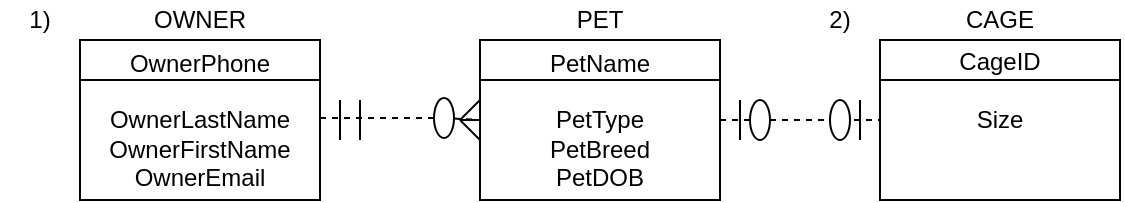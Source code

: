 <mxfile version="12.2.7" type="device" pages="1"><diagram id="pbyq3ddx_0V-osSmLlo5" name="Page-1"><mxGraphModel dx="1422" dy="794" grid="1" gridSize="10" guides="1" tooltips="1" connect="1" arrows="1" fold="1" page="1" pageScale="1" pageWidth="850" pageHeight="1100" math="0" shadow="0"><root><mxCell id="0"/><mxCell id="1" parent="0"/><mxCell id="TP4SJ4iJSvD519yLSRHS-1" value="" style="rounded=0;whiteSpace=wrap;html=1;" vertex="1" parent="1"><mxGeometry x="40" y="40" width="120" height="80" as="geometry"/></mxCell><mxCell id="TP4SJ4iJSvD519yLSRHS-2" value="" style="rounded=0;whiteSpace=wrap;html=1;" vertex="1" parent="1"><mxGeometry x="240" y="40" width="120" height="80" as="geometry"/></mxCell><mxCell id="TP4SJ4iJSvD519yLSRHS-3" value="OWNER" style="text;html=1;strokeColor=none;fillColor=none;align=center;verticalAlign=middle;whiteSpace=wrap;rounded=0;" vertex="1" parent="1"><mxGeometry x="40" y="20" width="120" height="20" as="geometry"/></mxCell><mxCell id="TP4SJ4iJSvD519yLSRHS-4" value="PET" style="text;html=1;strokeColor=none;fillColor=none;align=center;verticalAlign=middle;whiteSpace=wrap;rounded=0;" vertex="1" parent="1"><mxGeometry x="240" y="20" width="120" height="20" as="geometry"/></mxCell><mxCell id="TP4SJ4iJSvD519yLSRHS-5" value="OwnerPhone&lt;br&gt;&lt;br&gt;OwnerLastName&lt;br&gt;OwnerFirstName&lt;br&gt;OwnerEmail" style="text;html=1;strokeColor=none;fillColor=none;align=center;verticalAlign=middle;whiteSpace=wrap;rounded=0;" vertex="1" parent="1"><mxGeometry x="40" y="40" width="120" height="80" as="geometry"/></mxCell><mxCell id="TP4SJ4iJSvD519yLSRHS-6" value="PetName&lt;br&gt;&lt;br&gt;PetType&lt;br&gt;PetBreed&lt;br&gt;PetDOB&lt;br&gt;" style="text;html=1;strokeColor=none;fillColor=none;align=center;verticalAlign=middle;whiteSpace=wrap;rounded=0;" vertex="1" parent="1"><mxGeometry x="240" y="40" width="120" height="80" as="geometry"/></mxCell><mxCell id="TP4SJ4iJSvD519yLSRHS-7" value="" style="endArrow=none;html=1;" edge="1" parent="1"><mxGeometry width="50" height="50" relative="1" as="geometry"><mxPoint x="40" y="60" as="sourcePoint"/><mxPoint x="160" y="60" as="targetPoint"/></mxGeometry></mxCell><mxCell id="TP4SJ4iJSvD519yLSRHS-8" value="" style="endArrow=none;html=1;" edge="1" parent="1"><mxGeometry width="50" height="50" relative="1" as="geometry"><mxPoint x="240" y="60" as="sourcePoint"/><mxPoint x="360" y="60" as="targetPoint"/></mxGeometry></mxCell><mxCell id="TP4SJ4iJSvD519yLSRHS-9" value="" style="endArrow=none;dashed=1;html=1;entryX=0;entryY=0.5;entryDx=0;entryDy=0;" edge="1" parent="1" source="TP4SJ4iJSvD519yLSRHS-15" target="TP4SJ4iJSvD519yLSRHS-6"><mxGeometry width="50" height="50" relative="1" as="geometry"><mxPoint x="160" y="79" as="sourcePoint"/><mxPoint x="210" y="79" as="targetPoint"/></mxGeometry></mxCell><mxCell id="TP4SJ4iJSvD519yLSRHS-10" value="" style="endArrow=none;html=1;" edge="1" parent="1"><mxGeometry width="50" height="50" relative="1" as="geometry"><mxPoint x="240" y="90" as="sourcePoint"/><mxPoint x="230" y="80" as="targetPoint"/></mxGeometry></mxCell><mxCell id="TP4SJ4iJSvD519yLSRHS-11" value="" style="endArrow=none;html=1;" edge="1" parent="1"><mxGeometry width="50" height="50" relative="1" as="geometry"><mxPoint x="230" y="80" as="sourcePoint"/><mxPoint x="240" y="70" as="targetPoint"/></mxGeometry></mxCell><mxCell id="TP4SJ4iJSvD519yLSRHS-12" value="" style="endArrow=none;html=1;" edge="1" parent="1"><mxGeometry width="50" height="50" relative="1" as="geometry"><mxPoint x="170" y="90" as="sourcePoint"/><mxPoint x="170" y="70" as="targetPoint"/></mxGeometry></mxCell><mxCell id="TP4SJ4iJSvD519yLSRHS-13" value="" style="endArrow=none;html=1;" edge="1" parent="1"><mxGeometry width="50" height="50" relative="1" as="geometry"><mxPoint x="230" y="80" as="sourcePoint"/><mxPoint x="240" y="80" as="targetPoint"/></mxGeometry></mxCell><mxCell id="TP4SJ4iJSvD519yLSRHS-14" value="" style="endArrow=none;html=1;" edge="1" parent="1"><mxGeometry width="50" height="50" relative="1" as="geometry"><mxPoint x="180" y="90" as="sourcePoint"/><mxPoint x="180" y="70" as="targetPoint"/></mxGeometry></mxCell><mxCell id="TP4SJ4iJSvD519yLSRHS-15" value="" style="ellipse;whiteSpace=wrap;html=1;" vertex="1" parent="1"><mxGeometry x="217" y="69" width="10" height="20" as="geometry"/></mxCell><mxCell id="TP4SJ4iJSvD519yLSRHS-17" value="" style="endArrow=none;dashed=1;html=1;entryX=0;entryY=0.5;entryDx=0;entryDy=0;" edge="1" parent="1" target="TP4SJ4iJSvD519yLSRHS-15"><mxGeometry width="50" height="50" relative="1" as="geometry"><mxPoint x="160" y="79" as="sourcePoint"/><mxPoint x="240" y="80" as="targetPoint"/></mxGeometry></mxCell><mxCell id="TP4SJ4iJSvD519yLSRHS-18" value="1)" style="text;html=1;strokeColor=none;fillColor=none;align=center;verticalAlign=middle;whiteSpace=wrap;rounded=0;" vertex="1" parent="1"><mxGeometry y="20" width="40" height="20" as="geometry"/></mxCell><mxCell id="TP4SJ4iJSvD519yLSRHS-20" value="" style="rounded=0;whiteSpace=wrap;html=1;" vertex="1" parent="1"><mxGeometry x="440" y="40" width="120" height="80" as="geometry"/></mxCell><mxCell id="TP4SJ4iJSvD519yLSRHS-21" value="CAGE" style="text;html=1;strokeColor=none;fillColor=none;align=center;verticalAlign=middle;whiteSpace=wrap;rounded=0;" vertex="1" parent="1"><mxGeometry x="440" y="20" width="120" height="20" as="geometry"/></mxCell><mxCell id="TP4SJ4iJSvD519yLSRHS-22" value="CageID&lt;br&gt;&lt;br&gt;Size&lt;br&gt;" style="text;html=1;strokeColor=none;fillColor=none;align=center;verticalAlign=middle;whiteSpace=wrap;rounded=0;" vertex="1" parent="1"><mxGeometry x="440" y="40" width="120" height="50" as="geometry"/></mxCell><mxCell id="TP4SJ4iJSvD519yLSRHS-23" value="" style="endArrow=none;dashed=1;html=1;" edge="1" parent="1" source="TP4SJ4iJSvD519yLSRHS-27"><mxGeometry width="50" height="50" relative="1" as="geometry"><mxPoint x="360" y="80" as="sourcePoint"/><mxPoint x="440" y="80" as="targetPoint"/></mxGeometry></mxCell><mxCell id="TP4SJ4iJSvD519yLSRHS-24" value="" style="endArrow=none;html=1;" edge="1" parent="1"><mxGeometry width="50" height="50" relative="1" as="geometry"><mxPoint x="440" y="60" as="sourcePoint"/><mxPoint x="560" y="60" as="targetPoint"/></mxGeometry></mxCell><mxCell id="TP4SJ4iJSvD519yLSRHS-25" value="" style="endArrow=none;html=1;" edge="1" parent="1"><mxGeometry width="50" height="50" relative="1" as="geometry"><mxPoint x="370" y="90" as="sourcePoint"/><mxPoint x="370" y="70" as="targetPoint"/></mxGeometry></mxCell><mxCell id="TP4SJ4iJSvD519yLSRHS-26" value="" style="endArrow=none;html=1;" edge="1" parent="1"><mxGeometry width="50" height="50" relative="1" as="geometry"><mxPoint x="430" y="90" as="sourcePoint"/><mxPoint x="430" y="70" as="targetPoint"/></mxGeometry></mxCell><mxCell id="TP4SJ4iJSvD519yLSRHS-28" value="" style="ellipse;whiteSpace=wrap;html=1;" vertex="1" parent="1"><mxGeometry x="415" y="70" width="10" height="20" as="geometry"/></mxCell><mxCell id="TP4SJ4iJSvD519yLSRHS-27" value="" style="ellipse;whiteSpace=wrap;html=1;" vertex="1" parent="1"><mxGeometry x="375" y="70" width="10" height="20" as="geometry"/></mxCell><mxCell id="TP4SJ4iJSvD519yLSRHS-30" value="" style="endArrow=none;dashed=1;html=1;" edge="1" parent="1" target="TP4SJ4iJSvD519yLSRHS-27"><mxGeometry width="50" height="50" relative="1" as="geometry"><mxPoint x="360" y="80" as="sourcePoint"/><mxPoint x="440" y="80" as="targetPoint"/></mxGeometry></mxCell><mxCell id="TP4SJ4iJSvD519yLSRHS-31" value="2)" style="text;html=1;strokeColor=none;fillColor=none;align=center;verticalAlign=middle;whiteSpace=wrap;rounded=0;" vertex="1" parent="1"><mxGeometry x="400" y="20" width="40" height="20" as="geometry"/></mxCell></root></mxGraphModel></diagram></mxfile>
